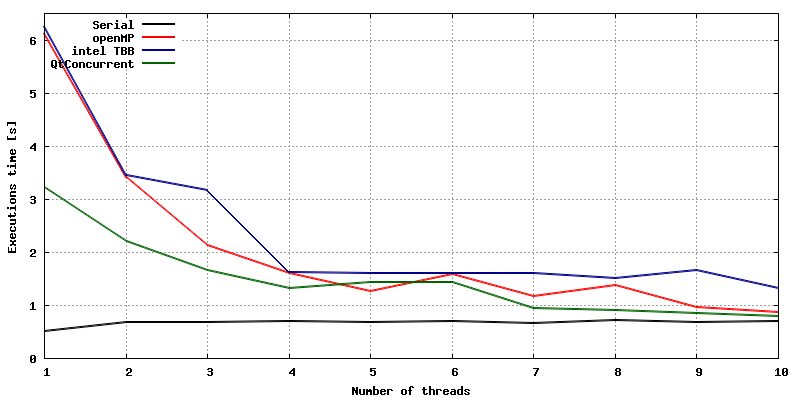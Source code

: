 #!/usr/bin/gnuplot

#input
set datafile separator ";"

#output
set key top left
set style data lines
set grid

set xlabel 'Number of threads'
set yrange [0:6.5]
set ylabel 'Executions time [s]'

set terminal png transparent nocrop medium size 800,400
set output 'map.png'

plot \
'-' using 1:($2) title 'Serial'         axes x1y1 lt rgb 'black' lw 2, \
'-' using 1:($2) title 'openMP'         axes x1y1 lt rgb 'red' lw 2, \
'-' using 1:($2) title 'intel TBB'      axes x1y1 lt rgb 'dark-blue' lw 2, \
'-' using 1:($2) title 'QtConcurrent'   axes x1y1 lt rgb 'dark-green' lw 2
1;0.5
2;0.67
3;0.68
4;0.69
5;0.68
6;0.7
7;0.65
8;0.72
9;0.68
10;0.69
e
1;6.12
2;3.41
3;2.12
4;1.61
5;1.27
6;1.59
7;1.17
8;1.38
9;0.97
10;0.87
e
1;6.25
2;3.45
3;3.17
4;1.62
5;1.6
6;1.6
7;1.6
8;1.51
9;1.66
10;1.32
e
1;3.22
2;2.2
3;1.65
4;1.32
5;1.43
6;1.44
7;0.95
8;0.9
9;0.85
10;0.8
e

